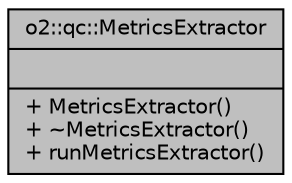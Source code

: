 digraph "o2::qc::MetricsExtractor"
{
 // INTERACTIVE_SVG=YES
  bgcolor="transparent";
  edge [fontname="Helvetica",fontsize="10",labelfontname="Helvetica",labelfontsize="10"];
  node [fontname="Helvetica",fontsize="10",shape=record];
  Node1 [label="{o2::qc::MetricsExtractor\n||+ MetricsExtractor()\l+ ~MetricsExtractor()\l+ runMetricsExtractor()\l}",height=0.2,width=0.4,color="black", fillcolor="grey75", style="filled" fontcolor="black"];
}
